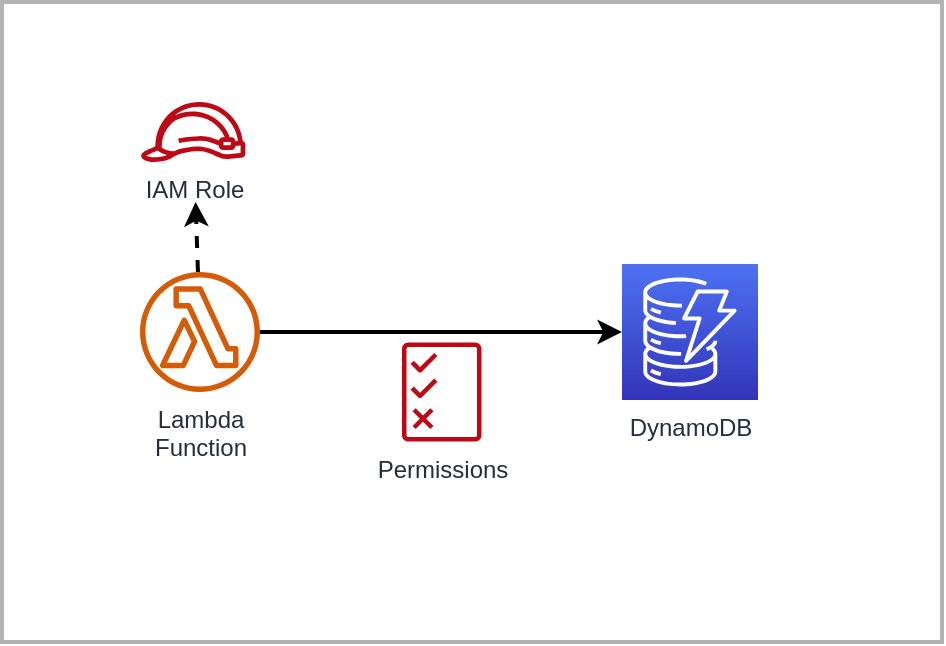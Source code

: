 <mxfile>
    <diagram id="0bnc0t_MNF28RVRMtQql" name="Page-1">
        <mxGraphModel dx="311" dy="525" grid="1" gridSize="10" guides="1" tooltips="1" connect="1" arrows="1" fold="1" page="1" pageScale="1" pageWidth="850" pageHeight="1100" background="#ffffff" math="0" shadow="0">
            <root>
                <mxCell id="0"/>
                <mxCell id="1" parent="0"/>
                <mxCell id="2" value="Lambda&lt;br&gt;Function" style="sketch=0;outlineConnect=0;fontColor=#232F3E;gradientColor=none;fillColor=#D45B07;strokeColor=none;dashed=0;verticalLabelPosition=bottom;verticalAlign=top;align=center;html=1;fontSize=12;fontStyle=0;aspect=fixed;pointerEvents=1;shape=mxgraph.aws4.lambda_function;" parent="1" vertex="1">
                    <mxGeometry x="249" y="395" width="60" height="60" as="geometry"/>
                </mxCell>
                <mxCell id="3" value="IAM Role" style="sketch=0;outlineConnect=0;fontColor=#232F3E;gradientColor=none;fillColor=#BF0816;strokeColor=none;dashed=0;verticalLabelPosition=bottom;verticalAlign=top;align=center;html=1;fontSize=12;fontStyle=0;aspect=fixed;pointerEvents=1;shape=mxgraph.aws4.role;" parent="1" vertex="1">
                    <mxGeometry x="249" y="310" width="53.18" height="30" as="geometry"/>
                </mxCell>
                <mxCell id="4" value="Permissions" style="sketch=0;outlineConnect=0;fontColor=#232F3E;gradientColor=none;fillColor=#BF0816;strokeColor=none;dashed=0;verticalLabelPosition=bottom;verticalAlign=top;align=center;html=1;fontSize=12;fontStyle=0;aspect=fixed;pointerEvents=1;shape=mxgraph.aws4.permissions;" parent="1" vertex="1">
                    <mxGeometry x="380" y="430" width="39.74" height="50" as="geometry"/>
                </mxCell>
                <mxCell id="5" value="DynamoDB" style="sketch=0;points=[[0,0,0],[0.25,0,0],[0.5,0,0],[0.75,0,0],[1,0,0],[0,1,0],[0.25,1,0],[0.5,1,0],[0.75,1,0],[1,1,0],[0,0.25,0],[0,0.5,0],[0,0.75,0],[1,0.25,0],[1,0.5,0],[1,0.75,0]];outlineConnect=0;fontColor=#232F3E;gradientColor=#4D72F3;gradientDirection=north;fillColor=#3334B9;strokeColor=#ffffff;dashed=0;verticalLabelPosition=bottom;verticalAlign=top;align=center;html=1;fontSize=12;fontStyle=0;aspect=fixed;shape=mxgraph.aws4.resourceIcon;resIcon=mxgraph.aws4.dynamodb;" parent="1" vertex="1">
                    <mxGeometry x="490" y="391" width="68" height="68" as="geometry"/>
                </mxCell>
                <mxCell id="6" value="" style="endArrow=classic;html=1;entryX=0;entryY=0.5;entryDx=0;entryDy=0;entryPerimeter=0;strokeWidth=2;" parent="1" source="2" target="5" edge="1">
                    <mxGeometry width="50" height="50" relative="1" as="geometry">
                        <mxPoint x="390" y="460" as="sourcePoint"/>
                        <mxPoint x="440" y="410" as="targetPoint"/>
                    </mxGeometry>
                </mxCell>
                <mxCell id="7" value="" style="endArrow=classic;html=1;strokeWidth=2;targetPerimeterSpacing=20;dashed=1;" parent="1" source="2" target="3" edge="1">
                    <mxGeometry width="50" height="50" relative="1" as="geometry">
                        <mxPoint x="180" y="420" as="sourcePoint"/>
                        <mxPoint x="230" y="370" as="targetPoint"/>
                    </mxGeometry>
                </mxCell>
                <mxCell id="8" value="" style="rounded=0;whiteSpace=wrap;html=1;fillColor=none;strokeWidth=2;strokeColor=#B3B3B3;" parent="1" vertex="1">
                    <mxGeometry x="180" y="260" width="470" height="320" as="geometry"/>
                </mxCell>
            </root>
        </mxGraphModel>
    </diagram>
</mxfile>